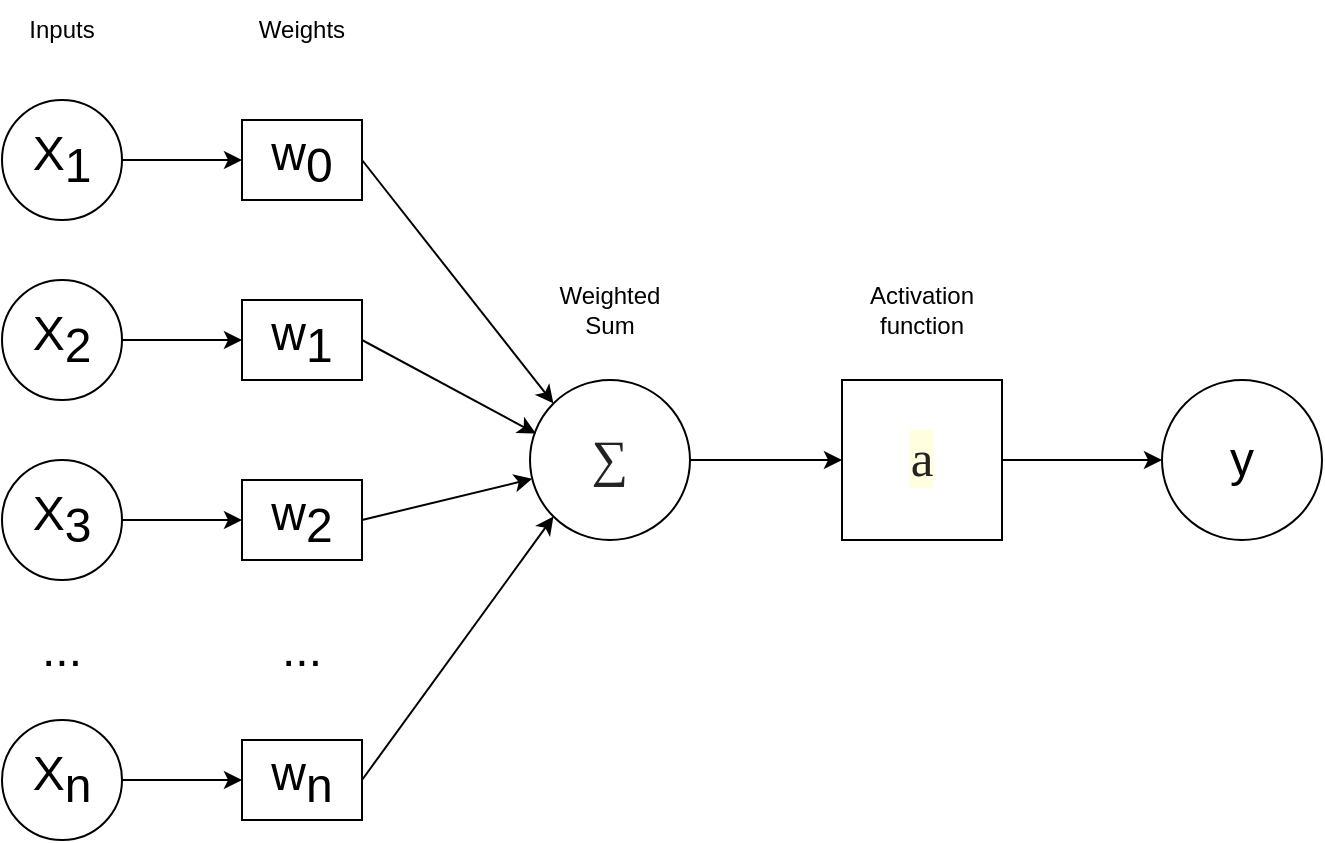 <mxfile version="24.3.1" type="device" pages="4">
  <diagram name="Perceptron structure" id="KWZfY4L1XwMrsTaWxk4P">
    <mxGraphModel dx="411" dy="792" grid="1" gridSize="10" guides="1" tooltips="1" connect="1" arrows="1" fold="1" page="1" pageScale="1" pageWidth="827" pageHeight="1169" math="0" shadow="0">
      <root>
        <mxCell id="0" />
        <mxCell id="1" parent="0" />
        <mxCell id="Gr8JV-jUoJEqOf8FZxkx-22" style="edgeStyle=orthogonalEdgeStyle;rounded=0;orthogonalLoop=1;jettySize=auto;html=1;entryX=0;entryY=0.5;entryDx=0;entryDy=0;fontSize=24;" parent="1" source="Gr8JV-jUoJEqOf8FZxkx-4" target="Gr8JV-jUoJEqOf8FZxkx-9" edge="1">
          <mxGeometry relative="1" as="geometry" />
        </mxCell>
        <mxCell id="Gr8JV-jUoJEqOf8FZxkx-4" value="X&lt;sub style=&quot;font-size: 24px;&quot;&gt;1&lt;/sub&gt;" style="ellipse;whiteSpace=wrap;html=1;aspect=fixed;fontSize=24;" parent="1" vertex="1">
          <mxGeometry x="70" y="260" width="60" height="60" as="geometry" />
        </mxCell>
        <mxCell id="Gr8JV-jUoJEqOf8FZxkx-23" value="" style="edgeStyle=orthogonalEdgeStyle;rounded=0;orthogonalLoop=1;jettySize=auto;html=1;fontSize=24;" parent="1" source="Gr8JV-jUoJEqOf8FZxkx-5" target="Gr8JV-jUoJEqOf8FZxkx-10" edge="1">
          <mxGeometry relative="1" as="geometry" />
        </mxCell>
        <mxCell id="Gr8JV-jUoJEqOf8FZxkx-5" value="X&lt;span style=&quot;font-size: 24px;&quot;&gt;&lt;sub style=&quot;font-size: 24px;&quot;&gt;2&lt;/sub&gt;&lt;/span&gt;" style="ellipse;whiteSpace=wrap;html=1;aspect=fixed;fontSize=24;" parent="1" vertex="1">
          <mxGeometry x="70" y="350" width="60" height="60" as="geometry" />
        </mxCell>
        <mxCell id="Gr8JV-jUoJEqOf8FZxkx-24" value="" style="edgeStyle=orthogonalEdgeStyle;rounded=0;orthogonalLoop=1;jettySize=auto;html=1;fontSize=24;" parent="1" source="Gr8JV-jUoJEqOf8FZxkx-6" target="Gr8JV-jUoJEqOf8FZxkx-11" edge="1">
          <mxGeometry relative="1" as="geometry" />
        </mxCell>
        <mxCell id="Gr8JV-jUoJEqOf8FZxkx-6" value="X&lt;span style=&quot;font-size: 24px;&quot;&gt;&lt;sub style=&quot;font-size: 24px;&quot;&gt;3&lt;/sub&gt;&lt;/span&gt;" style="ellipse;whiteSpace=wrap;html=1;aspect=fixed;fontSize=24;" parent="1" vertex="1">
          <mxGeometry x="70" y="440" width="60" height="60" as="geometry" />
        </mxCell>
        <mxCell id="Gr8JV-jUoJEqOf8FZxkx-25" value="" style="edgeStyle=orthogonalEdgeStyle;rounded=0;orthogonalLoop=1;jettySize=auto;html=1;fontSize=24;" parent="1" source="Gr8JV-jUoJEqOf8FZxkx-7" target="Gr8JV-jUoJEqOf8FZxkx-12" edge="1">
          <mxGeometry relative="1" as="geometry" />
        </mxCell>
        <mxCell id="Gr8JV-jUoJEqOf8FZxkx-7" value="X&lt;span style=&quot;font-size: 24px;&quot;&gt;&lt;sub style=&quot;font-size: 24px;&quot;&gt;n&lt;/sub&gt;&lt;/span&gt;" style="ellipse;whiteSpace=wrap;html=1;aspect=fixed;fontSize=24;" parent="1" vertex="1">
          <mxGeometry x="70" y="570" width="60" height="60" as="geometry" />
        </mxCell>
        <mxCell id="Gr8JV-jUoJEqOf8FZxkx-8" value="Inputs" style="text;html=1;align=center;verticalAlign=middle;whiteSpace=wrap;rounded=0;" parent="1" vertex="1">
          <mxGeometry x="70" y="210" width="60" height="30" as="geometry" />
        </mxCell>
        <mxCell id="Gr8JV-jUoJEqOf8FZxkx-26" style="rounded=0;orthogonalLoop=1;jettySize=auto;html=1;entryX=0;entryY=0;entryDx=0;entryDy=0;exitX=1;exitY=0.5;exitDx=0;exitDy=0;" parent="1" source="Gr8JV-jUoJEqOf8FZxkx-9" target="Gr8JV-jUoJEqOf8FZxkx-17" edge="1">
          <mxGeometry relative="1" as="geometry" />
        </mxCell>
        <mxCell id="Gr8JV-jUoJEqOf8FZxkx-9" value="w&lt;sub style=&quot;font-size: 24px;&quot;&gt;0&lt;/sub&gt;" style="rounded=0;whiteSpace=wrap;html=1;fontSize=24;" parent="1" vertex="1">
          <mxGeometry x="190" y="270" width="60" height="40" as="geometry" />
        </mxCell>
        <mxCell id="Gr8JV-jUoJEqOf8FZxkx-10" value="w&lt;sub style=&quot;font-size: 24px;&quot;&gt;1&lt;/sub&gt;" style="rounded=0;whiteSpace=wrap;html=1;fontSize=24;" parent="1" vertex="1">
          <mxGeometry x="190" y="360" width="60" height="40" as="geometry" />
        </mxCell>
        <mxCell id="Gr8JV-jUoJEqOf8FZxkx-29" style="rounded=0;orthogonalLoop=1;jettySize=auto;html=1;exitX=1;exitY=0.5;exitDx=0;exitDy=0;" parent="1" source="Gr8JV-jUoJEqOf8FZxkx-11" target="Gr8JV-jUoJEqOf8FZxkx-17" edge="1">
          <mxGeometry relative="1" as="geometry" />
        </mxCell>
        <mxCell id="Gr8JV-jUoJEqOf8FZxkx-11" value="w&lt;sub style=&quot;font-size: 24px;&quot;&gt;2&lt;/sub&gt;" style="rounded=0;whiteSpace=wrap;html=1;fontSize=24;" parent="1" vertex="1">
          <mxGeometry x="190" y="450" width="60" height="40" as="geometry" />
        </mxCell>
        <mxCell id="Gr8JV-jUoJEqOf8FZxkx-12" value="w&lt;sub style=&quot;font-size: 24px;&quot;&gt;n&lt;/sub&gt;" style="rounded=0;whiteSpace=wrap;html=1;fontSize=24;" parent="1" vertex="1">
          <mxGeometry x="190" y="580" width="60" height="40" as="geometry" />
        </mxCell>
        <mxCell id="Gr8JV-jUoJEqOf8FZxkx-13" value="..." style="text;html=1;align=center;verticalAlign=middle;whiteSpace=wrap;rounded=0;fontSize=24;" parent="1" vertex="1">
          <mxGeometry x="70" y="520" width="60" height="30" as="geometry" />
        </mxCell>
        <mxCell id="Gr8JV-jUoJEqOf8FZxkx-14" value="..." style="text;html=1;align=center;verticalAlign=middle;whiteSpace=wrap;rounded=0;fontSize=24;" parent="1" vertex="1">
          <mxGeometry x="190" y="520" width="60" height="30" as="geometry" />
        </mxCell>
        <mxCell id="Gr8JV-jUoJEqOf8FZxkx-15" value="Weights" style="text;html=1;align=center;verticalAlign=middle;whiteSpace=wrap;rounded=0;" parent="1" vertex="1">
          <mxGeometry x="190" y="210" width="60" height="30" as="geometry" />
        </mxCell>
        <mxCell id="Gr8JV-jUoJEqOf8FZxkx-31" style="edgeStyle=orthogonalEdgeStyle;rounded=0;orthogonalLoop=1;jettySize=auto;html=1;entryX=0;entryY=0.5;entryDx=0;entryDy=0;" parent="1" source="Gr8JV-jUoJEqOf8FZxkx-17" target="Gr8JV-jUoJEqOf8FZxkx-19" edge="1">
          <mxGeometry relative="1" as="geometry" />
        </mxCell>
        <mxCell id="Gr8JV-jUoJEqOf8FZxkx-17" value="&lt;span style=&quot;color: rgb(34, 34, 34); font-family: &amp;quot;times new roman&amp;quot;; font-size: 25.6px; background-color: rgb(255, 255, 255);&quot;&gt;∑&lt;/span&gt;" style="ellipse;whiteSpace=wrap;html=1;aspect=fixed;" parent="1" vertex="1">
          <mxGeometry x="334" y="400" width="80" height="80" as="geometry" />
        </mxCell>
        <mxCell id="Gr8JV-jUoJEqOf8FZxkx-18" value="Weighted Sum" style="text;html=1;align=center;verticalAlign=middle;whiteSpace=wrap;rounded=0;" parent="1" vertex="1">
          <mxGeometry x="344" y="350" width="60" height="30" as="geometry" />
        </mxCell>
        <mxCell id="Gr8JV-jUoJEqOf8FZxkx-32" style="edgeStyle=orthogonalEdgeStyle;rounded=0;orthogonalLoop=1;jettySize=auto;html=1;entryX=0;entryY=0.5;entryDx=0;entryDy=0;" parent="1" source="Gr8JV-jUoJEqOf8FZxkx-19" target="Gr8JV-jUoJEqOf8FZxkx-20" edge="1">
          <mxGeometry relative="1" as="geometry" />
        </mxCell>
        <mxCell id="Gr8JV-jUoJEqOf8FZxkx-19" value="&lt;span style=&quot;color: rgb(34, 34, 34); font-family: &amp;quot;times new roman&amp;quot;; font-size: 25.6px; background-color: rgb(255, 255, 224);&quot;&gt;a&lt;/span&gt;" style="whiteSpace=wrap;html=1;aspect=fixed;" parent="1" vertex="1">
          <mxGeometry x="490" y="400" width="80" height="80" as="geometry" />
        </mxCell>
        <mxCell id="Gr8JV-jUoJEqOf8FZxkx-20" value="y" style="ellipse;whiteSpace=wrap;html=1;aspect=fixed;fontSize=24;" parent="1" vertex="1">
          <mxGeometry x="650" y="400" width="80" height="80" as="geometry" />
        </mxCell>
        <mxCell id="Gr8JV-jUoJEqOf8FZxkx-21" value="Activation function" style="text;html=1;align=center;verticalAlign=middle;whiteSpace=wrap;rounded=0;" parent="1" vertex="1">
          <mxGeometry x="500" y="350" width="60" height="30" as="geometry" />
        </mxCell>
        <mxCell id="Gr8JV-jUoJEqOf8FZxkx-28" style="rounded=0;orthogonalLoop=1;jettySize=auto;html=1;entryX=0.037;entryY=0.335;entryDx=0;entryDy=0;entryPerimeter=0;exitX=1;exitY=0.5;exitDx=0;exitDy=0;" parent="1" source="Gr8JV-jUoJEqOf8FZxkx-10" target="Gr8JV-jUoJEqOf8FZxkx-17" edge="1">
          <mxGeometry relative="1" as="geometry" />
        </mxCell>
        <mxCell id="Gr8JV-jUoJEqOf8FZxkx-30" style="rounded=0;orthogonalLoop=1;jettySize=auto;html=1;entryX=0;entryY=1;entryDx=0;entryDy=0;exitX=1;exitY=0.5;exitDx=0;exitDy=0;" parent="1" source="Gr8JV-jUoJEqOf8FZxkx-12" target="Gr8JV-jUoJEqOf8FZxkx-17" edge="1">
          <mxGeometry relative="1" as="geometry" />
        </mxCell>
      </root>
    </mxGraphModel>
  </diagram>
  <diagram id="CVL_MUxBvvdfsL-0v_Qx" name="ANN structure">
    <mxGraphModel dx="1193" dy="791" grid="1" gridSize="10" guides="1" tooltips="1" connect="1" arrows="1" fold="1" page="1" pageScale="1" pageWidth="827" pageHeight="1169" math="0" shadow="0">
      <root>
        <mxCell id="0" />
        <mxCell id="1" parent="0" />
        <mxCell id="UMGG20DFRXuBcVM02b6I-7" value="" style="group" vertex="1" connectable="0" parent="1">
          <mxGeometry x="250" y="240" width="120" height="470" as="geometry" />
        </mxCell>
        <mxCell id="UMGG20DFRXuBcVM02b6I-8" value="" style="rounded=0;whiteSpace=wrap;html=1;" vertex="1" parent="UMGG20DFRXuBcVM02b6I-7">
          <mxGeometry width="120" height="470" as="geometry" />
        </mxCell>
        <mxCell id="UMGG20DFRXuBcVM02b6I-9" value="" style="ellipse;whiteSpace=wrap;html=1;aspect=fixed;" vertex="1" parent="UMGG20DFRXuBcVM02b6I-7">
          <mxGeometry x="30" y="30" width="60" height="60" as="geometry" />
        </mxCell>
        <mxCell id="UMGG20DFRXuBcVM02b6I-10" value="" style="ellipse;whiteSpace=wrap;html=1;aspect=fixed;" vertex="1" parent="UMGG20DFRXuBcVM02b6I-7">
          <mxGeometry x="30" y="120" width="60" height="60" as="geometry" />
        </mxCell>
        <mxCell id="UMGG20DFRXuBcVM02b6I-11" value="" style="ellipse;whiteSpace=wrap;html=1;aspect=fixed;" vertex="1" parent="UMGG20DFRXuBcVM02b6I-7">
          <mxGeometry x="30" y="220" width="60" height="60" as="geometry" />
        </mxCell>
        <mxCell id="UMGG20DFRXuBcVM02b6I-12" value="" style="ellipse;whiteSpace=wrap;html=1;aspect=fixed;" vertex="1" parent="UMGG20DFRXuBcVM02b6I-7">
          <mxGeometry x="30" y="374.5" width="60" height="60" as="geometry" />
        </mxCell>
        <mxCell id="UMGG20DFRXuBcVM02b6I-13" value="..." style="text;html=1;align=center;verticalAlign=middle;whiteSpace=wrap;rounded=0;fontSize=24;rotation=90;" vertex="1" parent="UMGG20DFRXuBcVM02b6I-7">
          <mxGeometry x="40" y="310" width="60" height="30" as="geometry" />
        </mxCell>
        <mxCell id="UMGG20DFRXuBcVM02b6I-14" value="" style="group" vertex="1" connectable="0" parent="1">
          <mxGeometry x="450" y="240" width="120" height="470" as="geometry" />
        </mxCell>
        <mxCell id="UMGG20DFRXuBcVM02b6I-15" value="" style="rounded=0;whiteSpace=wrap;html=1;" vertex="1" parent="UMGG20DFRXuBcVM02b6I-14">
          <mxGeometry width="120" height="470" as="geometry" />
        </mxCell>
        <mxCell id="UMGG20DFRXuBcVM02b6I-16" value="" style="ellipse;whiteSpace=wrap;html=1;aspect=fixed;" vertex="1" parent="UMGG20DFRXuBcVM02b6I-14">
          <mxGeometry x="30" y="30" width="60" height="60" as="geometry" />
        </mxCell>
        <mxCell id="UMGG20DFRXuBcVM02b6I-17" value="" style="ellipse;whiteSpace=wrap;html=1;aspect=fixed;" vertex="1" parent="UMGG20DFRXuBcVM02b6I-14">
          <mxGeometry x="30" y="120" width="60" height="60" as="geometry" />
        </mxCell>
        <mxCell id="UMGG20DFRXuBcVM02b6I-18" value="" style="ellipse;whiteSpace=wrap;html=1;aspect=fixed;" vertex="1" parent="UMGG20DFRXuBcVM02b6I-14">
          <mxGeometry x="30" y="220" width="60" height="60" as="geometry" />
        </mxCell>
        <mxCell id="UMGG20DFRXuBcVM02b6I-19" value="" style="ellipse;whiteSpace=wrap;html=1;aspect=fixed;" vertex="1" parent="UMGG20DFRXuBcVM02b6I-14">
          <mxGeometry x="30" y="374.5" width="60" height="60" as="geometry" />
        </mxCell>
        <mxCell id="UMGG20DFRXuBcVM02b6I-20" value="..." style="text;html=1;align=center;verticalAlign=middle;whiteSpace=wrap;rounded=0;fontSize=24;rotation=90;" vertex="1" parent="UMGG20DFRXuBcVM02b6I-14">
          <mxGeometry x="40" y="310" width="60" height="30" as="geometry" />
        </mxCell>
        <mxCell id="UMGG20DFRXuBcVM02b6I-21" value="" style="group" vertex="1" connectable="0" parent="1">
          <mxGeometry x="650" y="240" width="120" height="470" as="geometry" />
        </mxCell>
        <mxCell id="UMGG20DFRXuBcVM02b6I-22" value="" style="rounded=0;whiteSpace=wrap;html=1;" vertex="1" parent="UMGG20DFRXuBcVM02b6I-21">
          <mxGeometry width="120" height="470" as="geometry" />
        </mxCell>
        <mxCell id="UMGG20DFRXuBcVM02b6I-23" value="" style="ellipse;whiteSpace=wrap;html=1;aspect=fixed;" vertex="1" parent="UMGG20DFRXuBcVM02b6I-21">
          <mxGeometry x="30" y="30" width="60" height="60" as="geometry" />
        </mxCell>
        <mxCell id="UMGG20DFRXuBcVM02b6I-24" value="" style="ellipse;whiteSpace=wrap;html=1;aspect=fixed;" vertex="1" parent="UMGG20DFRXuBcVM02b6I-21">
          <mxGeometry x="30" y="120" width="60" height="60" as="geometry" />
        </mxCell>
        <mxCell id="UMGG20DFRXuBcVM02b6I-25" value="" style="ellipse;whiteSpace=wrap;html=1;aspect=fixed;" vertex="1" parent="UMGG20DFRXuBcVM02b6I-21">
          <mxGeometry x="30" y="220" width="60" height="60" as="geometry" />
        </mxCell>
        <mxCell id="UMGG20DFRXuBcVM02b6I-26" value="" style="ellipse;whiteSpace=wrap;html=1;aspect=fixed;" vertex="1" parent="UMGG20DFRXuBcVM02b6I-21">
          <mxGeometry x="30" y="374.5" width="60" height="60" as="geometry" />
        </mxCell>
        <mxCell id="UMGG20DFRXuBcVM02b6I-27" value="..." style="text;html=1;align=center;verticalAlign=middle;whiteSpace=wrap;rounded=0;fontSize=24;rotation=90;" vertex="1" parent="UMGG20DFRXuBcVM02b6I-21">
          <mxGeometry x="40" y="310" width="60" height="30" as="geometry" />
        </mxCell>
        <mxCell id="UMGG20DFRXuBcVM02b6I-6" value="" style="group" vertex="1" connectable="0" parent="1">
          <mxGeometry x="50" y="240" width="120" height="470" as="geometry" />
        </mxCell>
        <mxCell id="UMGG20DFRXuBcVM02b6I-5" value="" style="rounded=0;whiteSpace=wrap;html=1;" vertex="1" parent="UMGG20DFRXuBcVM02b6I-6">
          <mxGeometry width="120" height="470" as="geometry" />
        </mxCell>
        <mxCell id="1MlFPnebt3FjFIKJxGqF-1" value="" style="ellipse;whiteSpace=wrap;html=1;aspect=fixed;" vertex="1" parent="UMGG20DFRXuBcVM02b6I-6">
          <mxGeometry x="30" y="30" width="60" height="60" as="geometry" />
        </mxCell>
        <mxCell id="UMGG20DFRXuBcVM02b6I-1" value="" style="ellipse;whiteSpace=wrap;html=1;aspect=fixed;" vertex="1" parent="UMGG20DFRXuBcVM02b6I-6">
          <mxGeometry x="30" y="120" width="60" height="60" as="geometry" />
        </mxCell>
        <mxCell id="UMGG20DFRXuBcVM02b6I-2" value="" style="ellipse;whiteSpace=wrap;html=1;aspect=fixed;" vertex="1" parent="UMGG20DFRXuBcVM02b6I-6">
          <mxGeometry x="30" y="220" width="60" height="60" as="geometry" />
        </mxCell>
        <mxCell id="UMGG20DFRXuBcVM02b6I-52" style="rounded=0;orthogonalLoop=1;jettySize=auto;html=1;" edge="1" parent="UMGG20DFRXuBcVM02b6I-6" source="UMGG20DFRXuBcVM02b6I-3">
          <mxGeometry relative="1" as="geometry">
            <mxPoint x="230" y="404.5" as="targetPoint" />
          </mxGeometry>
        </mxCell>
        <mxCell id="UMGG20DFRXuBcVM02b6I-3" value="" style="ellipse;whiteSpace=wrap;html=1;aspect=fixed;" vertex="1" parent="UMGG20DFRXuBcVM02b6I-6">
          <mxGeometry x="30" y="374.5" width="60" height="60" as="geometry" />
        </mxCell>
        <mxCell id="UMGG20DFRXuBcVM02b6I-4" value="..." style="text;html=1;align=center;verticalAlign=middle;whiteSpace=wrap;rounded=0;fontSize=24;rotation=90;" vertex="1" parent="UMGG20DFRXuBcVM02b6I-6">
          <mxGeometry x="40" y="310" width="60" height="30" as="geometry" />
        </mxCell>
        <mxCell id="UMGG20DFRXuBcVM02b6I-40" style="rounded=0;orthogonalLoop=1;jettySize=auto;html=1;exitX=1;exitY=0.5;exitDx=0;exitDy=0;" edge="1" parent="UMGG20DFRXuBcVM02b6I-6" source="UMGG20DFRXuBcVM02b6I-2">
          <mxGeometry relative="1" as="geometry">
            <mxPoint x="230" y="60" as="targetPoint" />
          </mxGeometry>
        </mxCell>
        <mxCell id="UMGG20DFRXuBcVM02b6I-30" value="Input Layer" style="text;html=1;align=center;verticalAlign=middle;whiteSpace=wrap;rounded=0;" vertex="1" parent="1">
          <mxGeometry x="70" y="190" width="90" height="30" as="geometry" />
        </mxCell>
        <mxCell id="UMGG20DFRXuBcVM02b6I-31" value="Hidden Layer 1" style="text;html=1;align=center;verticalAlign=middle;whiteSpace=wrap;rounded=0;" vertex="1" parent="1">
          <mxGeometry x="265" y="190" width="90" height="30" as="geometry" />
        </mxCell>
        <mxCell id="UMGG20DFRXuBcVM02b6I-32" value="Hidden Layer 2" style="text;html=1;align=center;verticalAlign=middle;whiteSpace=wrap;rounded=0;" vertex="1" parent="1">
          <mxGeometry x="465" y="190" width="90" height="30" as="geometry" />
        </mxCell>
        <mxCell id="UMGG20DFRXuBcVM02b6I-33" value="Output layer" style="text;html=1;align=center;verticalAlign=middle;whiteSpace=wrap;rounded=0;" vertex="1" parent="1">
          <mxGeometry x="665" y="190" width="90" height="30" as="geometry" />
        </mxCell>
        <mxCell id="UMGG20DFRXuBcVM02b6I-35" style="rounded=0;orthogonalLoop=1;jettySize=auto;html=1;entryX=0;entryY=0.5;entryDx=0;entryDy=0;" edge="1" parent="1" source="1MlFPnebt3FjFIKJxGqF-1" target="UMGG20DFRXuBcVM02b6I-10">
          <mxGeometry relative="1" as="geometry" />
        </mxCell>
        <mxCell id="UMGG20DFRXuBcVM02b6I-36" style="rounded=0;orthogonalLoop=1;jettySize=auto;html=1;" edge="1" parent="1" source="1MlFPnebt3FjFIKJxGqF-1" target="UMGG20DFRXuBcVM02b6I-9">
          <mxGeometry relative="1" as="geometry" />
        </mxCell>
        <mxCell id="UMGG20DFRXuBcVM02b6I-37" style="rounded=0;orthogonalLoop=1;jettySize=auto;html=1;entryX=0;entryY=0.5;entryDx=0;entryDy=0;" edge="1" parent="1" source="1MlFPnebt3FjFIKJxGqF-1" target="UMGG20DFRXuBcVM02b6I-11">
          <mxGeometry relative="1" as="geometry" />
        </mxCell>
        <mxCell id="UMGG20DFRXuBcVM02b6I-38" style="rounded=0;orthogonalLoop=1;jettySize=auto;html=1;entryX=0;entryY=0.5;entryDx=0;entryDy=0;" edge="1" parent="1" source="1MlFPnebt3FjFIKJxGqF-1" target="UMGG20DFRXuBcVM02b6I-12">
          <mxGeometry relative="1" as="geometry" />
        </mxCell>
        <mxCell id="UMGG20DFRXuBcVM02b6I-39" style="rounded=0;orthogonalLoop=1;jettySize=auto;html=1;entryX=0;entryY=0.5;entryDx=0;entryDy=0;" edge="1" parent="1" source="UMGG20DFRXuBcVM02b6I-1" target="UMGG20DFRXuBcVM02b6I-9">
          <mxGeometry relative="1" as="geometry" />
        </mxCell>
        <mxCell id="UMGG20DFRXuBcVM02b6I-41" style="rounded=0;orthogonalLoop=1;jettySize=auto;html=1;" edge="1" parent="1" source="UMGG20DFRXuBcVM02b6I-3">
          <mxGeometry relative="1" as="geometry">
            <mxPoint x="280" y="300" as="targetPoint" />
          </mxGeometry>
        </mxCell>
        <mxCell id="UMGG20DFRXuBcVM02b6I-45" style="rounded=0;orthogonalLoop=1;jettySize=auto;html=1;" edge="1" parent="1" source="UMGG20DFRXuBcVM02b6I-1" target="UMGG20DFRXuBcVM02b6I-10">
          <mxGeometry relative="1" as="geometry" />
        </mxCell>
        <mxCell id="UMGG20DFRXuBcVM02b6I-46" style="rounded=0;orthogonalLoop=1;jettySize=auto;html=1;entryX=0;entryY=0.5;entryDx=0;entryDy=0;" edge="1" parent="1" source="UMGG20DFRXuBcVM02b6I-1" target="UMGG20DFRXuBcVM02b6I-11">
          <mxGeometry relative="1" as="geometry" />
        </mxCell>
        <mxCell id="UMGG20DFRXuBcVM02b6I-47" style="rounded=0;orthogonalLoop=1;jettySize=auto;html=1;entryX=0;entryY=0.5;entryDx=0;entryDy=0;" edge="1" parent="1" source="UMGG20DFRXuBcVM02b6I-1" target="UMGG20DFRXuBcVM02b6I-12">
          <mxGeometry relative="1" as="geometry" />
        </mxCell>
        <mxCell id="UMGG20DFRXuBcVM02b6I-48" style="rounded=0;orthogonalLoop=1;jettySize=auto;html=1;entryX=0;entryY=0.5;entryDx=0;entryDy=0;" edge="1" parent="1" source="UMGG20DFRXuBcVM02b6I-2" target="UMGG20DFRXuBcVM02b6I-10">
          <mxGeometry relative="1" as="geometry" />
        </mxCell>
        <mxCell id="UMGG20DFRXuBcVM02b6I-49" style="rounded=0;orthogonalLoop=1;jettySize=auto;html=1;entryX=0;entryY=0.5;entryDx=0;entryDy=0;" edge="1" parent="1" source="UMGG20DFRXuBcVM02b6I-2" target="UMGG20DFRXuBcVM02b6I-12">
          <mxGeometry relative="1" as="geometry" />
        </mxCell>
        <mxCell id="UMGG20DFRXuBcVM02b6I-50" style="rounded=0;orthogonalLoop=1;jettySize=auto;html=1;entryX=0;entryY=0.5;entryDx=0;entryDy=0;" edge="1" parent="1" source="UMGG20DFRXuBcVM02b6I-3" target="UMGG20DFRXuBcVM02b6I-10">
          <mxGeometry relative="1" as="geometry" />
        </mxCell>
        <mxCell id="UMGG20DFRXuBcVM02b6I-51" style="rounded=0;orthogonalLoop=1;jettySize=auto;html=1;entryX=0;entryY=0.5;entryDx=0;entryDy=0;" edge="1" parent="1" source="UMGG20DFRXuBcVM02b6I-3" target="UMGG20DFRXuBcVM02b6I-11">
          <mxGeometry relative="1" as="geometry" />
        </mxCell>
        <mxCell id="UMGG20DFRXuBcVM02b6I-53" style="rounded=0;orthogonalLoop=1;jettySize=auto;html=1;entryX=0;entryY=0.5;entryDx=0;entryDy=0;" edge="1" parent="1" source="UMGG20DFRXuBcVM02b6I-9" target="UMGG20DFRXuBcVM02b6I-16">
          <mxGeometry relative="1" as="geometry" />
        </mxCell>
        <mxCell id="UMGG20DFRXuBcVM02b6I-54" style="rounded=0;orthogonalLoop=1;jettySize=auto;html=1;entryX=0;entryY=0.5;entryDx=0;entryDy=0;" edge="1" parent="1" source="UMGG20DFRXuBcVM02b6I-9" target="UMGG20DFRXuBcVM02b6I-17">
          <mxGeometry relative="1" as="geometry" />
        </mxCell>
        <mxCell id="UMGG20DFRXuBcVM02b6I-55" style="rounded=0;orthogonalLoop=1;jettySize=auto;html=1;entryX=0;entryY=0.5;entryDx=0;entryDy=0;" edge="1" parent="1" source="UMGG20DFRXuBcVM02b6I-9" target="UMGG20DFRXuBcVM02b6I-18">
          <mxGeometry relative="1" as="geometry" />
        </mxCell>
        <mxCell id="UMGG20DFRXuBcVM02b6I-56" style="rounded=0;orthogonalLoop=1;jettySize=auto;html=1;entryX=0;entryY=0.5;entryDx=0;entryDy=0;" edge="1" parent="1" source="UMGG20DFRXuBcVM02b6I-9" target="UMGG20DFRXuBcVM02b6I-19">
          <mxGeometry relative="1" as="geometry" />
        </mxCell>
        <mxCell id="UMGG20DFRXuBcVM02b6I-57" style="rounded=0;orthogonalLoop=1;jettySize=auto;html=1;entryX=0;entryY=0.5;entryDx=0;entryDy=0;" edge="1" parent="1" source="UMGG20DFRXuBcVM02b6I-10" target="UMGG20DFRXuBcVM02b6I-16">
          <mxGeometry relative="1" as="geometry" />
        </mxCell>
        <mxCell id="UMGG20DFRXuBcVM02b6I-58" style="rounded=0;orthogonalLoop=1;jettySize=auto;html=1;" edge="1" parent="1" source="UMGG20DFRXuBcVM02b6I-10" target="UMGG20DFRXuBcVM02b6I-17">
          <mxGeometry relative="1" as="geometry" />
        </mxCell>
        <mxCell id="UMGG20DFRXuBcVM02b6I-59" style="rounded=0;orthogonalLoop=1;jettySize=auto;html=1;entryX=0;entryY=0.5;entryDx=0;entryDy=0;" edge="1" parent="1" source="UMGG20DFRXuBcVM02b6I-10" target="UMGG20DFRXuBcVM02b6I-18">
          <mxGeometry relative="1" as="geometry" />
        </mxCell>
        <mxCell id="UMGG20DFRXuBcVM02b6I-60" style="rounded=0;orthogonalLoop=1;jettySize=auto;html=1;entryX=0;entryY=0.5;entryDx=0;entryDy=0;" edge="1" parent="1" source="UMGG20DFRXuBcVM02b6I-10" target="UMGG20DFRXuBcVM02b6I-19">
          <mxGeometry relative="1" as="geometry" />
        </mxCell>
        <mxCell id="UMGG20DFRXuBcVM02b6I-62" style="rounded=0;orthogonalLoop=1;jettySize=auto;html=1;entryX=0;entryY=0.5;entryDx=0;entryDy=0;" edge="1" parent="1" source="UMGG20DFRXuBcVM02b6I-11" target="UMGG20DFRXuBcVM02b6I-16">
          <mxGeometry relative="1" as="geometry" />
        </mxCell>
        <mxCell id="UMGG20DFRXuBcVM02b6I-63" style="rounded=0;orthogonalLoop=1;jettySize=auto;html=1;entryX=0;entryY=0.5;entryDx=0;entryDy=0;" edge="1" parent="1" source="UMGG20DFRXuBcVM02b6I-11" target="UMGG20DFRXuBcVM02b6I-17">
          <mxGeometry relative="1" as="geometry" />
        </mxCell>
        <mxCell id="UMGG20DFRXuBcVM02b6I-64" style="rounded=0;orthogonalLoop=1;jettySize=auto;html=1;entryX=0;entryY=0.5;entryDx=0;entryDy=0;" edge="1" parent="1" source="UMGG20DFRXuBcVM02b6I-11" target="UMGG20DFRXuBcVM02b6I-18">
          <mxGeometry relative="1" as="geometry" />
        </mxCell>
        <mxCell id="UMGG20DFRXuBcVM02b6I-65" style="rounded=0;orthogonalLoop=1;jettySize=auto;html=1;entryX=0;entryY=0.5;entryDx=0;entryDy=0;" edge="1" parent="1" source="UMGG20DFRXuBcVM02b6I-11" target="UMGG20DFRXuBcVM02b6I-19">
          <mxGeometry relative="1" as="geometry" />
        </mxCell>
        <mxCell id="UMGG20DFRXuBcVM02b6I-66" style="rounded=0;orthogonalLoop=1;jettySize=auto;html=1;entryX=0;entryY=0.5;entryDx=0;entryDy=0;" edge="1" parent="1" source="UMGG20DFRXuBcVM02b6I-12" target="UMGG20DFRXuBcVM02b6I-16">
          <mxGeometry relative="1" as="geometry" />
        </mxCell>
        <mxCell id="UMGG20DFRXuBcVM02b6I-67" style="rounded=0;orthogonalLoop=1;jettySize=auto;html=1;entryX=0;entryY=0.5;entryDx=0;entryDy=0;" edge="1" parent="1" source="UMGG20DFRXuBcVM02b6I-12" target="UMGG20DFRXuBcVM02b6I-17">
          <mxGeometry relative="1" as="geometry" />
        </mxCell>
        <mxCell id="UMGG20DFRXuBcVM02b6I-68" style="rounded=0;orthogonalLoop=1;jettySize=auto;html=1;entryX=0;entryY=0.5;entryDx=0;entryDy=0;" edge="1" parent="1" source="UMGG20DFRXuBcVM02b6I-12" target="UMGG20DFRXuBcVM02b6I-18">
          <mxGeometry relative="1" as="geometry" />
        </mxCell>
        <mxCell id="UMGG20DFRXuBcVM02b6I-69" style="rounded=0;orthogonalLoop=1;jettySize=auto;html=1;" edge="1" parent="1" source="UMGG20DFRXuBcVM02b6I-12" target="UMGG20DFRXuBcVM02b6I-19">
          <mxGeometry relative="1" as="geometry" />
        </mxCell>
        <mxCell id="UMGG20DFRXuBcVM02b6I-70" style="rounded=0;orthogonalLoop=1;jettySize=auto;html=1;" edge="1" parent="1" source="UMGG20DFRXuBcVM02b6I-16" target="UMGG20DFRXuBcVM02b6I-23">
          <mxGeometry relative="1" as="geometry" />
        </mxCell>
        <mxCell id="UMGG20DFRXuBcVM02b6I-71" style="rounded=0;orthogonalLoop=1;jettySize=auto;html=1;entryX=0;entryY=0.5;entryDx=0;entryDy=0;" edge="1" parent="1" source="UMGG20DFRXuBcVM02b6I-16" target="UMGG20DFRXuBcVM02b6I-24">
          <mxGeometry relative="1" as="geometry" />
        </mxCell>
        <mxCell id="UMGG20DFRXuBcVM02b6I-72" style="rounded=0;orthogonalLoop=1;jettySize=auto;html=1;entryX=0;entryY=0.5;entryDx=0;entryDy=0;" edge="1" parent="1" source="UMGG20DFRXuBcVM02b6I-17" target="UMGG20DFRXuBcVM02b6I-25">
          <mxGeometry relative="1" as="geometry" />
        </mxCell>
        <mxCell id="UMGG20DFRXuBcVM02b6I-73" style="rounded=0;orthogonalLoop=1;jettySize=auto;html=1;entryX=0;entryY=0.5;entryDx=0;entryDy=0;" edge="1" parent="1" source="UMGG20DFRXuBcVM02b6I-16" target="UMGG20DFRXuBcVM02b6I-26">
          <mxGeometry relative="1" as="geometry" />
        </mxCell>
        <mxCell id="UMGG20DFRXuBcVM02b6I-74" style="rounded=0;orthogonalLoop=1;jettySize=auto;html=1;entryX=0;entryY=0.5;entryDx=0;entryDy=0;" edge="1" parent="1" source="UMGG20DFRXuBcVM02b6I-17" target="UMGG20DFRXuBcVM02b6I-23">
          <mxGeometry relative="1" as="geometry" />
        </mxCell>
        <mxCell id="UMGG20DFRXuBcVM02b6I-76" style="rounded=0;orthogonalLoop=1;jettySize=auto;html=1;entryX=0;entryY=0.5;entryDx=0;entryDy=0;" edge="1" parent="1" source="UMGG20DFRXuBcVM02b6I-17" target="UMGG20DFRXuBcVM02b6I-26">
          <mxGeometry relative="1" as="geometry" />
        </mxCell>
        <mxCell id="UMGG20DFRXuBcVM02b6I-77" style="rounded=0;orthogonalLoop=1;jettySize=auto;html=1;entryX=0;entryY=0.5;entryDx=0;entryDy=0;" edge="1" parent="1" source="UMGG20DFRXuBcVM02b6I-16" target="UMGG20DFRXuBcVM02b6I-25">
          <mxGeometry relative="1" as="geometry" />
        </mxCell>
        <mxCell id="UMGG20DFRXuBcVM02b6I-78" style="rounded=0;orthogonalLoop=1;jettySize=auto;html=1;" edge="1" parent="1" source="UMGG20DFRXuBcVM02b6I-17" target="UMGG20DFRXuBcVM02b6I-24">
          <mxGeometry relative="1" as="geometry" />
        </mxCell>
        <mxCell id="UMGG20DFRXuBcVM02b6I-79" style="rounded=0;orthogonalLoop=1;jettySize=auto;html=1;entryX=0;entryY=0.5;entryDx=0;entryDy=0;" edge="1" parent="1" source="UMGG20DFRXuBcVM02b6I-18" target="UMGG20DFRXuBcVM02b6I-23">
          <mxGeometry relative="1" as="geometry" />
        </mxCell>
        <mxCell id="UMGG20DFRXuBcVM02b6I-80" style="rounded=0;orthogonalLoop=1;jettySize=auto;html=1;entryX=0;entryY=0.5;entryDx=0;entryDy=0;" edge="1" parent="1" source="UMGG20DFRXuBcVM02b6I-18" target="UMGG20DFRXuBcVM02b6I-24">
          <mxGeometry relative="1" as="geometry" />
        </mxCell>
        <mxCell id="UMGG20DFRXuBcVM02b6I-81" style="rounded=0;orthogonalLoop=1;jettySize=auto;html=1;entryX=0;entryY=0.5;entryDx=0;entryDy=0;" edge="1" parent="1" source="UMGG20DFRXuBcVM02b6I-18" target="UMGG20DFRXuBcVM02b6I-25">
          <mxGeometry relative="1" as="geometry" />
        </mxCell>
        <mxCell id="UMGG20DFRXuBcVM02b6I-82" style="rounded=0;orthogonalLoop=1;jettySize=auto;html=1;entryX=0;entryY=0.5;entryDx=0;entryDy=0;" edge="1" parent="1" source="UMGG20DFRXuBcVM02b6I-18" target="UMGG20DFRXuBcVM02b6I-26">
          <mxGeometry relative="1" as="geometry" />
        </mxCell>
        <mxCell id="UMGG20DFRXuBcVM02b6I-83" style="rounded=0;orthogonalLoop=1;jettySize=auto;html=1;entryX=0;entryY=0.5;entryDx=0;entryDy=0;" edge="1" parent="1" source="UMGG20DFRXuBcVM02b6I-19" target="UMGG20DFRXuBcVM02b6I-23">
          <mxGeometry relative="1" as="geometry" />
        </mxCell>
        <mxCell id="UMGG20DFRXuBcVM02b6I-84" style="rounded=0;orthogonalLoop=1;jettySize=auto;html=1;entryX=0;entryY=0.5;entryDx=0;entryDy=0;" edge="1" parent="1" source="UMGG20DFRXuBcVM02b6I-19" target="UMGG20DFRXuBcVM02b6I-24">
          <mxGeometry relative="1" as="geometry" />
        </mxCell>
        <mxCell id="UMGG20DFRXuBcVM02b6I-85" style="rounded=0;orthogonalLoop=1;jettySize=auto;html=1;entryX=0;entryY=0.5;entryDx=0;entryDy=0;" edge="1" parent="1" source="UMGG20DFRXuBcVM02b6I-19" target="UMGG20DFRXuBcVM02b6I-25">
          <mxGeometry relative="1" as="geometry" />
        </mxCell>
        <mxCell id="UMGG20DFRXuBcVM02b6I-86" style="rounded=0;orthogonalLoop=1;jettySize=auto;html=1;" edge="1" parent="1" source="UMGG20DFRXuBcVM02b6I-19" target="UMGG20DFRXuBcVM02b6I-26">
          <mxGeometry relative="1" as="geometry" />
        </mxCell>
      </root>
    </mxGraphModel>
  </diagram>
  <diagram id="dKa1JrrbQn6WpPkYClIM" name="Connection types">
    <mxGraphModel dx="1373" dy="801" grid="1" gridSize="10" guides="1" tooltips="1" connect="1" arrows="1" fold="1" page="1" pageScale="1" pageWidth="827" pageHeight="1169" math="0" shadow="0">
      <root>
        <mxCell id="0" />
        <mxCell id="1" parent="0" />
        <mxCell id="S4902-qFDwpzhQK9w1g3-2" value="" style="rounded=0;whiteSpace=wrap;html=1;" parent="1" vertex="1">
          <mxGeometry x="30" y="240" width="120" height="400" as="geometry" />
        </mxCell>
        <mxCell id="S4902-qFDwpzhQK9w1g3-9" value="" style="rounded=0;whiteSpace=wrap;html=1;" parent="1" vertex="1">
          <mxGeometry x="230" y="240" width="120" height="400" as="geometry" />
        </mxCell>
        <mxCell id="S4902-qFDwpzhQK9w1g3-32" value="Layer 1" style="text;html=1;align=center;verticalAlign=middle;whiteSpace=wrap;rounded=0;" parent="1" vertex="1">
          <mxGeometry x="45" y="190" width="90" height="30" as="geometry" />
        </mxCell>
        <mxCell id="S4902-qFDwpzhQK9w1g3-33" value="Layer 2" style="text;html=1;align=center;verticalAlign=middle;whiteSpace=wrap;rounded=0;" parent="1" vertex="1">
          <mxGeometry x="245" y="190" width="90" height="30" as="geometry" />
        </mxCell>
        <mxCell id="S4902-qFDwpzhQK9w1g3-48" style="rounded=0;orthogonalLoop=1;jettySize=auto;html=1;entryX=0;entryY=0.5;entryDx=0;entryDy=0;" parent="1" source="S4902-qFDwpzhQK9w1g3-3" target="S4902-qFDwpzhQK9w1g3-10" edge="1">
          <mxGeometry relative="1" as="geometry" />
        </mxCell>
        <mxCell id="S4902-qFDwpzhQK9w1g3-49" style="rounded=0;orthogonalLoop=1;jettySize=auto;html=1;entryX=0;entryY=0.5;entryDx=0;entryDy=0;" parent="1" source="S4902-qFDwpzhQK9w1g3-3" target="S4902-qFDwpzhQK9w1g3-11" edge="1">
          <mxGeometry relative="1" as="geometry" />
        </mxCell>
        <mxCell id="S4902-qFDwpzhQK9w1g3-50" style="rounded=0;orthogonalLoop=1;jettySize=auto;html=1;entryX=0;entryY=0.5;entryDx=0;entryDy=0;" parent="1" source="S4902-qFDwpzhQK9w1g3-3" target="S4902-qFDwpzhQK9w1g3-12" edge="1">
          <mxGeometry relative="1" as="geometry" />
        </mxCell>
        <mxCell id="S4902-qFDwpzhQK9w1g3-51" style="rounded=0;orthogonalLoop=1;jettySize=auto;html=1;entryX=0;entryY=0.5;entryDx=0;entryDy=0;" parent="1" source="S4902-qFDwpzhQK9w1g3-3" target="S4902-qFDwpzhQK9w1g3-13" edge="1">
          <mxGeometry relative="1" as="geometry" />
        </mxCell>
        <mxCell id="S4902-qFDwpzhQK9w1g3-52" style="rounded=0;orthogonalLoop=1;jettySize=auto;html=1;entryX=0;entryY=0.5;entryDx=0;entryDy=0;" parent="1" source="S4902-qFDwpzhQK9w1g3-4" target="S4902-qFDwpzhQK9w1g3-10" edge="1">
          <mxGeometry relative="1" as="geometry" />
        </mxCell>
        <mxCell id="S4902-qFDwpzhQK9w1g3-53" style="rounded=0;orthogonalLoop=1;jettySize=auto;html=1;" parent="1" source="S4902-qFDwpzhQK9w1g3-4" target="S4902-qFDwpzhQK9w1g3-11" edge="1">
          <mxGeometry relative="1" as="geometry" />
        </mxCell>
        <mxCell id="S4902-qFDwpzhQK9w1g3-54" style="rounded=0;orthogonalLoop=1;jettySize=auto;html=1;entryX=0;entryY=0.5;entryDx=0;entryDy=0;" parent="1" source="S4902-qFDwpzhQK9w1g3-4" target="S4902-qFDwpzhQK9w1g3-12" edge="1">
          <mxGeometry relative="1" as="geometry" />
        </mxCell>
        <mxCell id="S4902-qFDwpzhQK9w1g3-55" style="rounded=0;orthogonalLoop=1;jettySize=auto;html=1;entryX=0;entryY=0.5;entryDx=0;entryDy=0;" parent="1" source="S4902-qFDwpzhQK9w1g3-4" target="S4902-qFDwpzhQK9w1g3-13" edge="1">
          <mxGeometry relative="1" as="geometry" />
        </mxCell>
        <mxCell id="S4902-qFDwpzhQK9w1g3-56" style="rounded=0;orthogonalLoop=1;jettySize=auto;html=1;entryX=0;entryY=0.5;entryDx=0;entryDy=0;" parent="1" source="S4902-qFDwpzhQK9w1g3-5" target="S4902-qFDwpzhQK9w1g3-10" edge="1">
          <mxGeometry relative="1" as="geometry" />
        </mxCell>
        <mxCell id="S4902-qFDwpzhQK9w1g3-57" style="rounded=0;orthogonalLoop=1;jettySize=auto;html=1;entryX=0;entryY=0.5;entryDx=0;entryDy=0;" parent="1" source="S4902-qFDwpzhQK9w1g3-5" target="S4902-qFDwpzhQK9w1g3-11" edge="1">
          <mxGeometry relative="1" as="geometry" />
        </mxCell>
        <mxCell id="S4902-qFDwpzhQK9w1g3-58" style="rounded=0;orthogonalLoop=1;jettySize=auto;html=1;entryX=0;entryY=0.5;entryDx=0;entryDy=0;" parent="1" source="S4902-qFDwpzhQK9w1g3-5" target="S4902-qFDwpzhQK9w1g3-12" edge="1">
          <mxGeometry relative="1" as="geometry" />
        </mxCell>
        <mxCell id="S4902-qFDwpzhQK9w1g3-59" style="rounded=0;orthogonalLoop=1;jettySize=auto;html=1;entryX=0;entryY=0.5;entryDx=0;entryDy=0;" parent="1" source="S4902-qFDwpzhQK9w1g3-5" target="S4902-qFDwpzhQK9w1g3-13" edge="1">
          <mxGeometry relative="1" as="geometry" />
        </mxCell>
        <mxCell id="S4902-qFDwpzhQK9w1g3-60" style="rounded=0;orthogonalLoop=1;jettySize=auto;html=1;entryX=0;entryY=0.5;entryDx=0;entryDy=0;" parent="1" source="S4902-qFDwpzhQK9w1g3-6" target="S4902-qFDwpzhQK9w1g3-10" edge="1">
          <mxGeometry relative="1" as="geometry" />
        </mxCell>
        <mxCell id="S4902-qFDwpzhQK9w1g3-61" style="rounded=0;orthogonalLoop=1;jettySize=auto;html=1;entryX=0;entryY=0.5;entryDx=0;entryDy=0;" parent="1" source="S4902-qFDwpzhQK9w1g3-6" target="S4902-qFDwpzhQK9w1g3-11" edge="1">
          <mxGeometry relative="1" as="geometry" />
        </mxCell>
        <mxCell id="S4902-qFDwpzhQK9w1g3-62" style="rounded=0;orthogonalLoop=1;jettySize=auto;html=1;entryX=0;entryY=0.5;entryDx=0;entryDy=0;" parent="1" source="S4902-qFDwpzhQK9w1g3-6" target="S4902-qFDwpzhQK9w1g3-12" edge="1">
          <mxGeometry relative="1" as="geometry" />
        </mxCell>
        <mxCell id="S4902-qFDwpzhQK9w1g3-63" style="rounded=0;orthogonalLoop=1;jettySize=auto;html=1;" parent="1" source="S4902-qFDwpzhQK9w1g3-6" target="S4902-qFDwpzhQK9w1g3-13" edge="1">
          <mxGeometry relative="1" as="geometry" />
        </mxCell>
        <mxCell id="S4902-qFDwpzhQK9w1g3-10" value="" style="ellipse;whiteSpace=wrap;html=1;aspect=fixed;" parent="1" vertex="1">
          <mxGeometry x="260" y="270" width="60" height="60" as="geometry" />
        </mxCell>
        <mxCell id="S4902-qFDwpzhQK9w1g3-11" value="" style="ellipse;whiteSpace=wrap;html=1;aspect=fixed;" parent="1" vertex="1">
          <mxGeometry x="260" y="360" width="60" height="60" as="geometry" />
        </mxCell>
        <mxCell id="S4902-qFDwpzhQK9w1g3-12" value="" style="ellipse;whiteSpace=wrap;html=1;aspect=fixed;" parent="1" vertex="1">
          <mxGeometry x="260" y="460" width="60" height="60" as="geometry" />
        </mxCell>
        <mxCell id="S4902-qFDwpzhQK9w1g3-13" value="" style="ellipse;whiteSpace=wrap;html=1;aspect=fixed;" parent="1" vertex="1">
          <mxGeometry x="260" y="560" width="60" height="60" as="geometry" />
        </mxCell>
        <mxCell id="S4902-qFDwpzhQK9w1g3-3" value="" style="ellipse;whiteSpace=wrap;html=1;aspect=fixed;" parent="1" vertex="1">
          <mxGeometry x="60" y="270" width="60" height="60" as="geometry" />
        </mxCell>
        <mxCell id="S4902-qFDwpzhQK9w1g3-4" value="" style="ellipse;whiteSpace=wrap;html=1;aspect=fixed;" parent="1" vertex="1">
          <mxGeometry x="60" y="360" width="60" height="60" as="geometry" />
        </mxCell>
        <mxCell id="S4902-qFDwpzhQK9w1g3-5" value="" style="ellipse;whiteSpace=wrap;html=1;aspect=fixed;" parent="1" vertex="1">
          <mxGeometry x="60" y="460" width="60" height="60" as="geometry" />
        </mxCell>
        <mxCell id="S4902-qFDwpzhQK9w1g3-6" value="" style="ellipse;whiteSpace=wrap;html=1;aspect=fixed;" parent="1" vertex="1">
          <mxGeometry x="60" y="560" width="60" height="60" as="geometry" />
        </mxCell>
        <mxCell id="S4902-qFDwpzhQK9w1g3-113" value="" style="rounded=0;whiteSpace=wrap;html=1;" parent="1" vertex="1">
          <mxGeometry x="460" y="240" width="120" height="400" as="geometry" />
        </mxCell>
        <mxCell id="S4902-qFDwpzhQK9w1g3-114" value="" style="rounded=0;whiteSpace=wrap;html=1;" parent="1" vertex="1">
          <mxGeometry x="660" y="240" width="120" height="400" as="geometry" />
        </mxCell>
        <mxCell id="S4902-qFDwpzhQK9w1g3-115" value="Layer 1" style="text;html=1;align=center;verticalAlign=middle;whiteSpace=wrap;rounded=0;" parent="1" vertex="1">
          <mxGeometry x="475" y="190" width="90" height="30" as="geometry" />
        </mxCell>
        <mxCell id="S4902-qFDwpzhQK9w1g3-116" value="Layer 2" style="text;html=1;align=center;verticalAlign=middle;whiteSpace=wrap;rounded=0;" parent="1" vertex="1">
          <mxGeometry x="675" y="190" width="90" height="30" as="geometry" />
        </mxCell>
        <mxCell id="S4902-qFDwpzhQK9w1g3-117" style="rounded=0;orthogonalLoop=1;jettySize=auto;html=1;entryX=0;entryY=0.5;entryDx=0;entryDy=0;" parent="1" source="S4902-qFDwpzhQK9w1g3-137" target="S4902-qFDwpzhQK9w1g3-133" edge="1">
          <mxGeometry relative="1" as="geometry" />
        </mxCell>
        <mxCell id="S4902-qFDwpzhQK9w1g3-121" style="rounded=0;orthogonalLoop=1;jettySize=auto;html=1;entryX=0;entryY=0.5;entryDx=0;entryDy=0;" parent="1" source="S4902-qFDwpzhQK9w1g3-138" target="S4902-qFDwpzhQK9w1g3-133" edge="1">
          <mxGeometry relative="1" as="geometry" />
        </mxCell>
        <mxCell id="S4902-qFDwpzhQK9w1g3-126" style="rounded=0;orthogonalLoop=1;jettySize=auto;html=1;entryX=0;entryY=0.5;entryDx=0;entryDy=0;" parent="1" source="S4902-qFDwpzhQK9w1g3-139" target="S4902-qFDwpzhQK9w1g3-134" edge="1">
          <mxGeometry relative="1" as="geometry" />
        </mxCell>
        <mxCell id="S4902-qFDwpzhQK9w1g3-130" style="rounded=0;orthogonalLoop=1;jettySize=auto;html=1;entryX=0;entryY=0.5;entryDx=0;entryDy=0;" parent="1" source="S4902-qFDwpzhQK9w1g3-140" target="S4902-qFDwpzhQK9w1g3-134" edge="1">
          <mxGeometry relative="1" as="geometry" />
        </mxCell>
        <mxCell id="S4902-qFDwpzhQK9w1g3-133" value="" style="ellipse;whiteSpace=wrap;html=1;aspect=fixed;" parent="1" vertex="1">
          <mxGeometry x="690" y="365" width="60" height="60" as="geometry" />
        </mxCell>
        <mxCell id="S4902-qFDwpzhQK9w1g3-134" value="" style="ellipse;whiteSpace=wrap;html=1;aspect=fixed;" parent="1" vertex="1">
          <mxGeometry x="690" y="455" width="60" height="60" as="geometry" />
        </mxCell>
        <mxCell id="S4902-qFDwpzhQK9w1g3-137" value="" style="ellipse;whiteSpace=wrap;html=1;aspect=fixed;" parent="1" vertex="1">
          <mxGeometry x="490" y="270" width="60" height="60" as="geometry" />
        </mxCell>
        <mxCell id="S4902-qFDwpzhQK9w1g3-138" value="" style="ellipse;whiteSpace=wrap;html=1;aspect=fixed;" parent="1" vertex="1">
          <mxGeometry x="490" y="360" width="60" height="60" as="geometry" />
        </mxCell>
        <mxCell id="S4902-qFDwpzhQK9w1g3-139" value="" style="ellipse;whiteSpace=wrap;html=1;aspect=fixed;" parent="1" vertex="1">
          <mxGeometry x="490" y="460" width="60" height="60" as="geometry" />
        </mxCell>
        <mxCell id="S4902-qFDwpzhQK9w1g3-140" value="" style="ellipse;whiteSpace=wrap;html=1;aspect=fixed;" parent="1" vertex="1">
          <mxGeometry x="490" y="560" width="60" height="60" as="geometry" />
        </mxCell>
      </root>
    </mxGraphModel>
  </diagram>
  <diagram id="7jH8n_0pkNsR_r4ZY83F" name="Trang-4">
    <mxGraphModel dx="1619" dy="1073" grid="0" gridSize="10" guides="1" tooltips="1" connect="1" arrows="1" fold="1" page="1" pageScale="1" pageWidth="827" pageHeight="1169" math="0" shadow="0">
      <root>
        <mxCell id="0" />
        <mxCell id="1" parent="0" />
      </root>
    </mxGraphModel>
  </diagram>
</mxfile>
